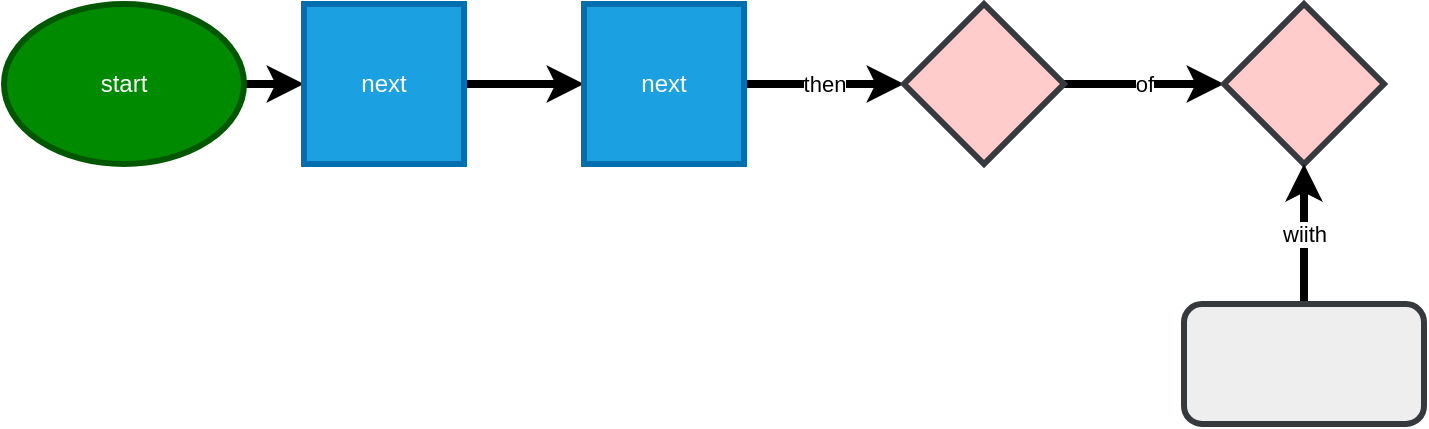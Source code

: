 <mxfile>
    <diagram id="vjdgRb55foF9veYJetZN" name="Page-1">
        <mxGraphModel dx="1123" dy="267" grid="1" gridSize="10" guides="1" tooltips="1" connect="1" arrows="1" fold="1" page="1" pageScale="1" pageWidth="850" pageHeight="1100" math="0" shadow="0">
            <root>
                <mxCell id="0"/>
                <mxCell id="1" parent="0"/>
                <mxCell id="12" style="edgeStyle=none;html=1;exitX=1;exitY=0.5;exitDx=0;exitDy=0;entryX=0;entryY=0.5;entryDx=0;entryDy=0;strokeWidth=4;" edge="1" parent="1" source="2" target="3">
                    <mxGeometry relative="1" as="geometry"/>
                </mxCell>
                <mxCell id="2" value="start" style="ellipse;whiteSpace=wrap;html=1;fillColor=#008a00;fontColor=#ffffff;strokeColor=#005700;strokeWidth=3;" parent="1" vertex="1">
                    <mxGeometry x="40" y="110" width="120" height="80" as="geometry"/>
                </mxCell>
                <mxCell id="7" style="edgeStyle=none;html=1;exitX=1;exitY=0.5;exitDx=0;exitDy=0;entryX=0;entryY=0.5;entryDx=0;entryDy=0;strokeWidth=4;" edge="1" parent="1" source="3" target="4">
                    <mxGeometry relative="1" as="geometry"/>
                </mxCell>
                <mxCell id="3" value="next" style="whiteSpace=wrap;html=1;aspect=fixed;fillColor=#1ba1e2;fontColor=#ffffff;strokeColor=#006EAF;strokeWidth=3;" parent="1" vertex="1">
                    <mxGeometry x="190" y="110" width="80" height="80" as="geometry"/>
                </mxCell>
                <mxCell id="6" value="then" style="edgeStyle=none;html=1;strokeWidth=4;" edge="1" parent="1" source="4" target="5">
                    <mxGeometry relative="1" as="geometry"/>
                </mxCell>
                <mxCell id="4" value="next" style="whiteSpace=wrap;html=1;aspect=fixed;fillColor=#1ba1e2;fontColor=#ffffff;strokeColor=#006EAF;strokeWidth=3;" parent="1" vertex="1">
                    <mxGeometry x="330" y="110" width="80" height="80" as="geometry"/>
                </mxCell>
                <mxCell id="9" value="of" style="edgeStyle=none;html=1;strokeWidth=4;" edge="1" parent="1" source="5" target="8">
                    <mxGeometry relative="1" as="geometry"/>
                </mxCell>
                <mxCell id="5" value="" style="rhombus;whiteSpace=wrap;html=1;fillColor=#ffcccc;strokeColor=#36393d;strokeWidth=3;" vertex="1" parent="1">
                    <mxGeometry x="490" y="110" width="80" height="80" as="geometry"/>
                </mxCell>
                <mxCell id="8" value="" style="rhombus;whiteSpace=wrap;html=1;fillColor=#ffcccc;strokeColor=#36393d;strokeWidth=3;" vertex="1" parent="1">
                    <mxGeometry x="650" y="110" width="80" height="80" as="geometry"/>
                </mxCell>
                <mxCell id="11" value="wiith" style="edgeStyle=none;html=1;strokeWidth=4;" edge="1" parent="1" source="10" target="8">
                    <mxGeometry relative="1" as="geometry"/>
                </mxCell>
                <mxCell id="10" value="" style="rounded=1;whiteSpace=wrap;html=1;fillColor=#eeeeee;strokeColor=#36393d;strokeWidth=3;" vertex="1" parent="1">
                    <mxGeometry x="630" y="260" width="120" height="60" as="geometry"/>
                </mxCell>
            </root>
        </mxGraphModel>
    </diagram>
</mxfile>